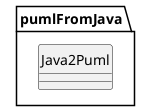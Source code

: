 @startuml
'https://plantuml.com/sequence-diagram

skinparam style Strictuml

package pumlFromJava
{

class Java2Puml

}
@enduml